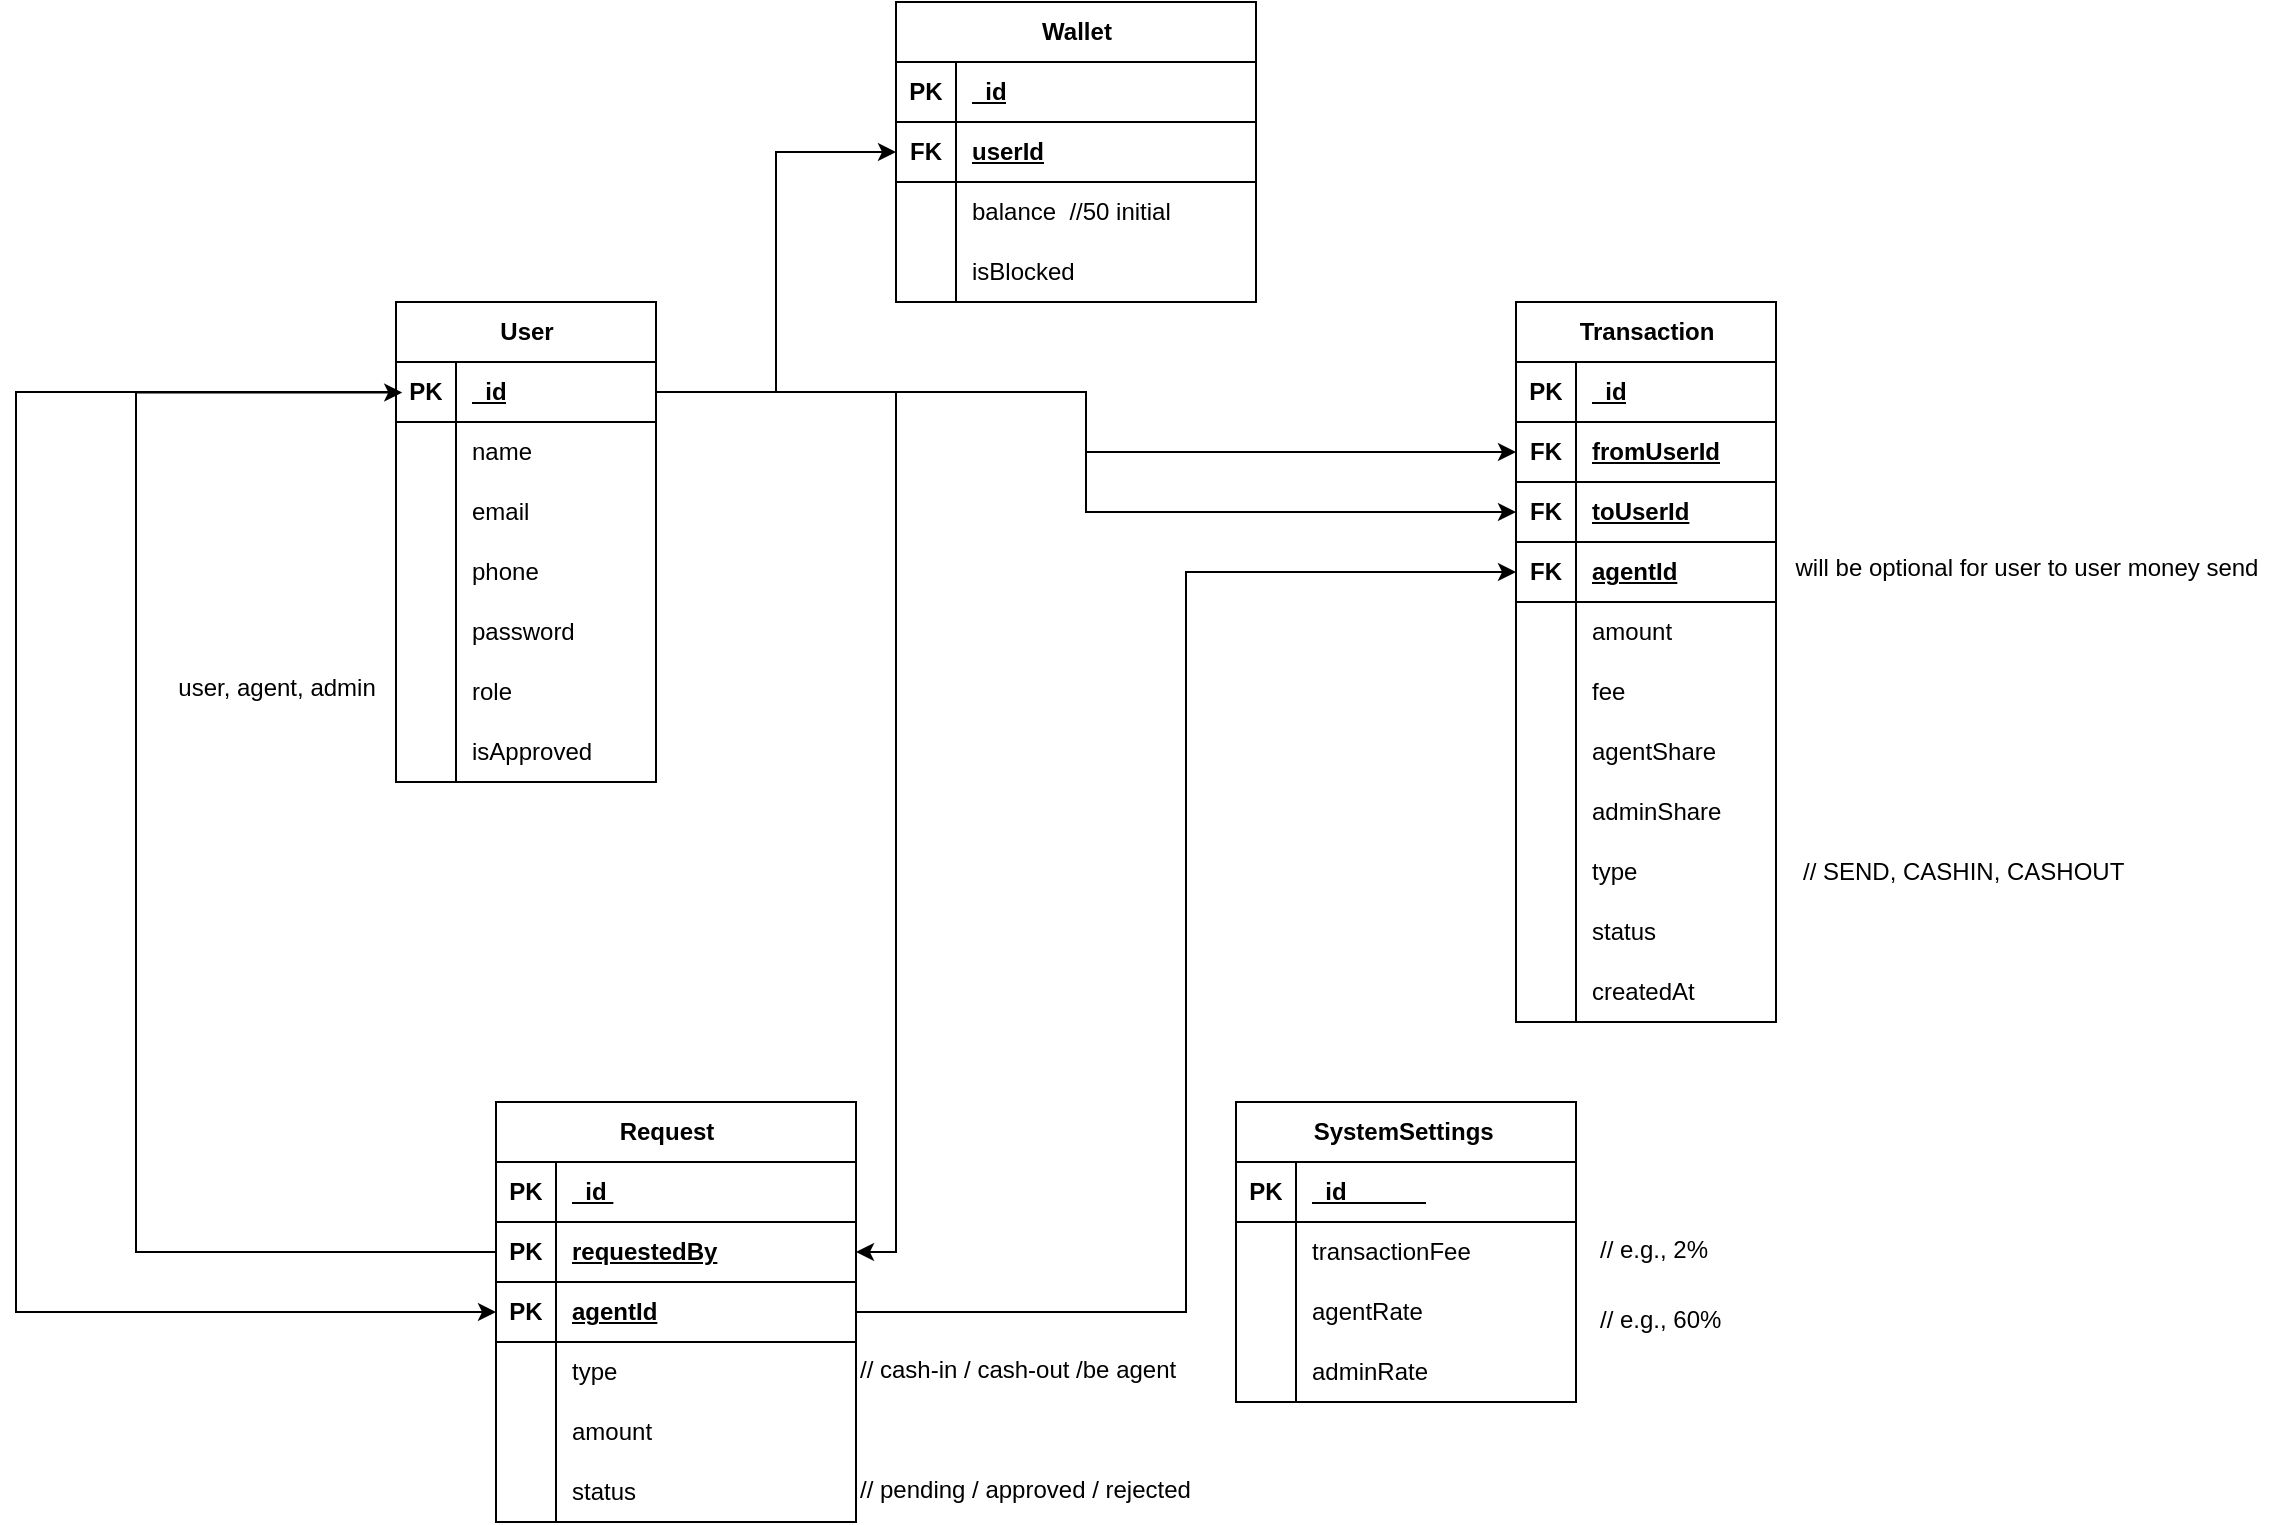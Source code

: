 <mxfile version="28.0.7">
  <diagram name="Page-1" id="zsnNyxQUkU_FoWkHNE15">
    <mxGraphModel dx="3206" dy="2279" grid="1" gridSize="10" guides="1" tooltips="1" connect="1" arrows="1" fold="1" page="1" pageScale="1" pageWidth="827" pageHeight="1169" math="0" shadow="0">
      <root>
        <mxCell id="0" />
        <mxCell id="1" parent="0" />
        <mxCell id="_ifStpCpb_4K6d00VTmy-39" value="Wallet" style="shape=table;startSize=30;container=1;collapsible=1;childLayout=tableLayout;fixedRows=1;rowLines=0;fontStyle=1;align=center;resizeLast=1;html=1;" parent="1" vertex="1">
          <mxGeometry x="350" y="-110" width="180" height="150" as="geometry" />
        </mxCell>
        <mxCell id="_ifStpCpb_4K6d00VTmy-40" value="" style="shape=tableRow;horizontal=0;startSize=0;swimlaneHead=0;swimlaneBody=0;fillColor=none;collapsible=0;dropTarget=0;points=[[0,0.5],[1,0.5]];portConstraint=eastwest;top=0;left=0;right=0;bottom=1;" parent="_ifStpCpb_4K6d00VTmy-39" vertex="1">
          <mxGeometry y="30" width="180" height="30" as="geometry" />
        </mxCell>
        <mxCell id="_ifStpCpb_4K6d00VTmy-41" value="PK" style="shape=partialRectangle;connectable=0;fillColor=none;top=0;left=0;bottom=0;right=0;fontStyle=1;overflow=hidden;whiteSpace=wrap;html=1;" parent="_ifStpCpb_4K6d00VTmy-40" vertex="1">
          <mxGeometry width="30" height="30" as="geometry">
            <mxRectangle width="30" height="30" as="alternateBounds" />
          </mxGeometry>
        </mxCell>
        <mxCell id="_ifStpCpb_4K6d00VTmy-42" value="_id" style="shape=partialRectangle;connectable=0;fillColor=none;top=0;left=0;bottom=0;right=0;align=left;spacingLeft=6;fontStyle=5;overflow=hidden;whiteSpace=wrap;html=1;" parent="_ifStpCpb_4K6d00VTmy-40" vertex="1">
          <mxGeometry x="30" width="150" height="30" as="geometry">
            <mxRectangle width="150" height="30" as="alternateBounds" />
          </mxGeometry>
        </mxCell>
        <mxCell id="_ifStpCpb_4K6d00VTmy-52" value="" style="shape=tableRow;horizontal=0;startSize=0;swimlaneHead=0;swimlaneBody=0;fillColor=none;collapsible=0;dropTarget=0;points=[[0,0.5],[1,0.5]];portConstraint=eastwest;top=0;left=0;right=0;bottom=1;" parent="_ifStpCpb_4K6d00VTmy-39" vertex="1">
          <mxGeometry y="60" width="180" height="30" as="geometry" />
        </mxCell>
        <mxCell id="_ifStpCpb_4K6d00VTmy-53" value="FK" style="shape=partialRectangle;connectable=0;fillColor=none;top=0;left=0;bottom=0;right=0;fontStyle=1;overflow=hidden;whiteSpace=wrap;html=1;" parent="_ifStpCpb_4K6d00VTmy-52" vertex="1">
          <mxGeometry width="30" height="30" as="geometry">
            <mxRectangle width="30" height="30" as="alternateBounds" />
          </mxGeometry>
        </mxCell>
        <mxCell id="_ifStpCpb_4K6d00VTmy-54" value="userId" style="shape=partialRectangle;connectable=0;fillColor=none;top=0;left=0;bottom=0;right=0;align=left;spacingLeft=6;fontStyle=5;overflow=hidden;whiteSpace=wrap;html=1;" parent="_ifStpCpb_4K6d00VTmy-52" vertex="1">
          <mxGeometry x="30" width="150" height="30" as="geometry">
            <mxRectangle width="150" height="30" as="alternateBounds" />
          </mxGeometry>
        </mxCell>
        <mxCell id="_ifStpCpb_4K6d00VTmy-43" value="" style="shape=tableRow;horizontal=0;startSize=0;swimlaneHead=0;swimlaneBody=0;fillColor=none;collapsible=0;dropTarget=0;points=[[0,0.5],[1,0.5]];portConstraint=eastwest;top=0;left=0;right=0;bottom=0;" parent="_ifStpCpb_4K6d00VTmy-39" vertex="1">
          <mxGeometry y="90" width="180" height="30" as="geometry" />
        </mxCell>
        <mxCell id="_ifStpCpb_4K6d00VTmy-44" value="" style="shape=partialRectangle;connectable=0;fillColor=none;top=0;left=0;bottom=0;right=0;editable=1;overflow=hidden;whiteSpace=wrap;html=1;" parent="_ifStpCpb_4K6d00VTmy-43" vertex="1">
          <mxGeometry width="30" height="30" as="geometry">
            <mxRectangle width="30" height="30" as="alternateBounds" />
          </mxGeometry>
        </mxCell>
        <mxCell id="_ifStpCpb_4K6d00VTmy-45" value="balance&amp;nbsp; //50 initial" style="shape=partialRectangle;connectable=0;fillColor=none;top=0;left=0;bottom=0;right=0;align=left;spacingLeft=6;overflow=hidden;whiteSpace=wrap;html=1;" parent="_ifStpCpb_4K6d00VTmy-43" vertex="1">
          <mxGeometry x="30" width="150" height="30" as="geometry">
            <mxRectangle width="150" height="30" as="alternateBounds" />
          </mxGeometry>
        </mxCell>
        <mxCell id="_ifStpCpb_4K6d00VTmy-46" value="" style="shape=tableRow;horizontal=0;startSize=0;swimlaneHead=0;swimlaneBody=0;fillColor=none;collapsible=0;dropTarget=0;points=[[0,0.5],[1,0.5]];portConstraint=eastwest;top=0;left=0;right=0;bottom=0;" parent="_ifStpCpb_4K6d00VTmy-39" vertex="1">
          <mxGeometry y="120" width="180" height="30" as="geometry" />
        </mxCell>
        <mxCell id="_ifStpCpb_4K6d00VTmy-47" value="" style="shape=partialRectangle;connectable=0;fillColor=none;top=0;left=0;bottom=0;right=0;editable=1;overflow=hidden;whiteSpace=wrap;html=1;" parent="_ifStpCpb_4K6d00VTmy-46" vertex="1">
          <mxGeometry width="30" height="30" as="geometry">
            <mxRectangle width="30" height="30" as="alternateBounds" />
          </mxGeometry>
        </mxCell>
        <mxCell id="_ifStpCpb_4K6d00VTmy-48" value="isBlocked&amp;nbsp;" style="shape=partialRectangle;connectable=0;fillColor=none;top=0;left=0;bottom=0;right=0;align=left;spacingLeft=6;overflow=hidden;whiteSpace=wrap;html=1;" parent="_ifStpCpb_4K6d00VTmy-46" vertex="1">
          <mxGeometry x="30" width="150" height="30" as="geometry">
            <mxRectangle width="150" height="30" as="alternateBounds" />
          </mxGeometry>
        </mxCell>
        <mxCell id="_ifStpCpb_4K6d00VTmy-126" style="edgeStyle=orthogonalEdgeStyle;rounded=0;orthogonalLoop=1;jettySize=auto;html=1;exitX=1;exitY=0.5;exitDx=0;exitDy=0;entryX=0;entryY=0.5;entryDx=0;entryDy=0;" parent="1" source="_ifStpCpb_4K6d00VTmy-2" target="_ifStpCpb_4K6d00VTmy-52" edge="1">
          <mxGeometry relative="1" as="geometry" />
        </mxCell>
        <mxCell id="_ifStpCpb_4K6d00VTmy-132" style="edgeStyle=orthogonalEdgeStyle;rounded=0;orthogonalLoop=1;jettySize=auto;html=1;entryX=0;entryY=0.5;entryDx=0;entryDy=0;" parent="1" source="_ifStpCpb_4K6d00VTmy-2" target="_ifStpCpb_4K6d00VTmy-106" edge="1">
          <mxGeometry relative="1" as="geometry">
            <Array as="points">
              <mxPoint x="-90" y="85" />
              <mxPoint x="-90" y="545" />
            </Array>
          </mxGeometry>
        </mxCell>
        <mxCell id="_ifStpCpb_4K6d00VTmy-133" style="edgeStyle=orthogonalEdgeStyle;rounded=0;orthogonalLoop=1;jettySize=auto;html=1;entryX=0;entryY=0.5;entryDx=0;entryDy=0;" parent="1" source="_ifStpCpb_4K6d00VTmy-2" target="_ifStpCpb_4K6d00VTmy-71" edge="1">
          <mxGeometry relative="1" as="geometry" />
        </mxCell>
        <mxCell id="_ifStpCpb_4K6d00VTmy-134" style="edgeStyle=orthogonalEdgeStyle;rounded=0;orthogonalLoop=1;jettySize=auto;html=1;exitX=1;exitY=0.5;exitDx=0;exitDy=0;" parent="1" source="_ifStpCpb_4K6d00VTmy-2" target="_ifStpCpb_4K6d00VTmy-68" edge="1">
          <mxGeometry relative="1" as="geometry" />
        </mxCell>
        <mxCell id="_ifStpCpb_4K6d00VTmy-135" style="edgeStyle=orthogonalEdgeStyle;rounded=0;orthogonalLoop=1;jettySize=auto;html=1;entryX=1;entryY=0.5;entryDx=0;entryDy=0;" parent="1" source="_ifStpCpb_4K6d00VTmy-2" target="_ifStpCpb_4K6d00VTmy-103" edge="1">
          <mxGeometry relative="1" as="geometry" />
        </mxCell>
        <mxCell id="_ifStpCpb_4K6d00VTmy-137" value="" style="group" parent="1" vertex="1" connectable="0">
          <mxGeometry x="520" y="440" width="270" height="150" as="geometry" />
        </mxCell>
        <mxCell id="_ifStpCpb_4K6d00VTmy-112" value="SystemSettings&amp;nbsp;" style="shape=table;startSize=30;container=1;collapsible=1;childLayout=tableLayout;fixedRows=1;rowLines=0;fontStyle=1;align=center;resizeLast=1;html=1;" parent="_ifStpCpb_4K6d00VTmy-137" vertex="1">
          <mxGeometry width="170" height="150" as="geometry" />
        </mxCell>
        <mxCell id="_ifStpCpb_4K6d00VTmy-113" value="" style="shape=tableRow;horizontal=0;startSize=0;swimlaneHead=0;swimlaneBody=0;fillColor=none;collapsible=0;dropTarget=0;points=[[0,0.5],[1,0.5]];portConstraint=eastwest;top=0;left=0;right=0;bottom=1;" parent="_ifStpCpb_4K6d00VTmy-112" vertex="1">
          <mxGeometry y="30" width="170" height="30" as="geometry" />
        </mxCell>
        <mxCell id="_ifStpCpb_4K6d00VTmy-114" value="PK" style="shape=partialRectangle;connectable=0;fillColor=none;top=0;left=0;bottom=0;right=0;fontStyle=1;overflow=hidden;whiteSpace=wrap;html=1;" parent="_ifStpCpb_4K6d00VTmy-113" vertex="1">
          <mxGeometry width="30" height="30" as="geometry">
            <mxRectangle width="30" height="30" as="alternateBounds" />
          </mxGeometry>
        </mxCell>
        <mxCell id="_ifStpCpb_4K6d00VTmy-115" value="_id&amp;nbsp; &amp;nbsp; &amp;nbsp; &amp;nbsp; &amp;nbsp; &amp;nbsp;&amp;nbsp;" style="shape=partialRectangle;connectable=0;fillColor=none;top=0;left=0;bottom=0;right=0;align=left;spacingLeft=6;fontStyle=5;overflow=hidden;whiteSpace=wrap;html=1;" parent="_ifStpCpb_4K6d00VTmy-113" vertex="1">
          <mxGeometry x="30" width="140" height="30" as="geometry">
            <mxRectangle width="140" height="30" as="alternateBounds" />
          </mxGeometry>
        </mxCell>
        <mxCell id="_ifStpCpb_4K6d00VTmy-116" value="" style="shape=tableRow;horizontal=0;startSize=0;swimlaneHead=0;swimlaneBody=0;fillColor=none;collapsible=0;dropTarget=0;points=[[0,0.5],[1,0.5]];portConstraint=eastwest;top=0;left=0;right=0;bottom=0;" parent="_ifStpCpb_4K6d00VTmy-112" vertex="1">
          <mxGeometry y="60" width="170" height="30" as="geometry" />
        </mxCell>
        <mxCell id="_ifStpCpb_4K6d00VTmy-117" value="" style="shape=partialRectangle;connectable=0;fillColor=none;top=0;left=0;bottom=0;right=0;editable=1;overflow=hidden;whiteSpace=wrap;html=1;" parent="_ifStpCpb_4K6d00VTmy-116" vertex="1">
          <mxGeometry width="30" height="30" as="geometry">
            <mxRectangle width="30" height="30" as="alternateBounds" />
          </mxGeometry>
        </mxCell>
        <mxCell id="_ifStpCpb_4K6d00VTmy-118" value="transactionFee&amp;nbsp;" style="shape=partialRectangle;connectable=0;fillColor=none;top=0;left=0;bottom=0;right=0;align=left;spacingLeft=6;overflow=hidden;whiteSpace=wrap;html=1;" parent="_ifStpCpb_4K6d00VTmy-116" vertex="1">
          <mxGeometry x="30" width="140" height="30" as="geometry">
            <mxRectangle width="140" height="30" as="alternateBounds" />
          </mxGeometry>
        </mxCell>
        <mxCell id="_ifStpCpb_4K6d00VTmy-119" value="" style="shape=tableRow;horizontal=0;startSize=0;swimlaneHead=0;swimlaneBody=0;fillColor=none;collapsible=0;dropTarget=0;points=[[0,0.5],[1,0.5]];portConstraint=eastwest;top=0;left=0;right=0;bottom=0;" parent="_ifStpCpb_4K6d00VTmy-112" vertex="1">
          <mxGeometry y="90" width="170" height="30" as="geometry" />
        </mxCell>
        <mxCell id="_ifStpCpb_4K6d00VTmy-120" value="" style="shape=partialRectangle;connectable=0;fillColor=none;top=0;left=0;bottom=0;right=0;editable=1;overflow=hidden;whiteSpace=wrap;html=1;" parent="_ifStpCpb_4K6d00VTmy-119" vertex="1">
          <mxGeometry width="30" height="30" as="geometry">
            <mxRectangle width="30" height="30" as="alternateBounds" />
          </mxGeometry>
        </mxCell>
        <mxCell id="_ifStpCpb_4K6d00VTmy-121" value="agentRate&amp;nbsp; &amp;nbsp; &amp;nbsp;&amp;nbsp;" style="shape=partialRectangle;connectable=0;fillColor=none;top=0;left=0;bottom=0;right=0;align=left;spacingLeft=6;overflow=hidden;whiteSpace=wrap;html=1;" parent="_ifStpCpb_4K6d00VTmy-119" vertex="1">
          <mxGeometry x="30" width="140" height="30" as="geometry">
            <mxRectangle width="140" height="30" as="alternateBounds" />
          </mxGeometry>
        </mxCell>
        <mxCell id="_ifStpCpb_4K6d00VTmy-122" value="" style="shape=tableRow;horizontal=0;startSize=0;swimlaneHead=0;swimlaneBody=0;fillColor=none;collapsible=0;dropTarget=0;points=[[0,0.5],[1,0.5]];portConstraint=eastwest;top=0;left=0;right=0;bottom=0;" parent="_ifStpCpb_4K6d00VTmy-112" vertex="1">
          <mxGeometry y="120" width="170" height="30" as="geometry" />
        </mxCell>
        <mxCell id="_ifStpCpb_4K6d00VTmy-123" value="" style="shape=partialRectangle;connectable=0;fillColor=none;top=0;left=0;bottom=0;right=0;editable=1;overflow=hidden;whiteSpace=wrap;html=1;" parent="_ifStpCpb_4K6d00VTmy-122" vertex="1">
          <mxGeometry width="30" height="30" as="geometry">
            <mxRectangle width="30" height="30" as="alternateBounds" />
          </mxGeometry>
        </mxCell>
        <mxCell id="_ifStpCpb_4K6d00VTmy-124" value="adminRate&amp;nbsp; &amp;nbsp; &amp;nbsp;&amp;nbsp;" style="shape=partialRectangle;connectable=0;fillColor=none;top=0;left=0;bottom=0;right=0;align=left;spacingLeft=6;overflow=hidden;whiteSpace=wrap;html=1;" parent="_ifStpCpb_4K6d00VTmy-122" vertex="1">
          <mxGeometry x="30" width="140" height="30" as="geometry">
            <mxRectangle width="140" height="30" as="alternateBounds" />
          </mxGeometry>
        </mxCell>
        <mxCell id="_ifStpCpb_4K6d00VTmy-125" value="// e.g., 2%" style="text;whiteSpace=wrap;" parent="_ifStpCpb_4K6d00VTmy-137" vertex="1">
          <mxGeometry x="180" y="60" width="90" height="30" as="geometry" />
        </mxCell>
        <mxCell id="_ifStpCpb_4K6d00VTmy-127" value="// e.g., 60%" style="text;whiteSpace=wrap;" parent="_ifStpCpb_4K6d00VTmy-137" vertex="1">
          <mxGeometry x="180" y="95" width="90" height="20" as="geometry" />
        </mxCell>
        <mxCell id="_ifStpCpb_4K6d00VTmy-138" value="" style="group" parent="1" vertex="1" connectable="0">
          <mxGeometry x="150" y="440" width="380" height="210" as="geometry" />
        </mxCell>
        <mxCell id="_ifStpCpb_4K6d00VTmy-90" value="Request&amp;nbsp; &amp;nbsp;" style="shape=table;startSize=30;container=1;collapsible=1;childLayout=tableLayout;fixedRows=1;rowLines=0;fontStyle=1;align=center;resizeLast=1;html=1;" parent="_ifStpCpb_4K6d00VTmy-138" vertex="1">
          <mxGeometry width="180" height="210" as="geometry" />
        </mxCell>
        <mxCell id="_ifStpCpb_4K6d00VTmy-91" value="" style="shape=tableRow;horizontal=0;startSize=0;swimlaneHead=0;swimlaneBody=0;fillColor=none;collapsible=0;dropTarget=0;points=[[0,0.5],[1,0.5]];portConstraint=eastwest;top=0;left=0;right=0;bottom=1;" parent="_ifStpCpb_4K6d00VTmy-90" vertex="1">
          <mxGeometry y="30" width="180" height="30" as="geometry" />
        </mxCell>
        <mxCell id="_ifStpCpb_4K6d00VTmy-92" value="PK" style="shape=partialRectangle;connectable=0;fillColor=none;top=0;left=0;bottom=0;right=0;fontStyle=1;overflow=hidden;whiteSpace=wrap;html=1;" parent="_ifStpCpb_4K6d00VTmy-91" vertex="1">
          <mxGeometry width="30" height="30" as="geometry">
            <mxRectangle width="30" height="30" as="alternateBounds" />
          </mxGeometry>
        </mxCell>
        <mxCell id="_ifStpCpb_4K6d00VTmy-93" value="_id&amp;nbsp;" style="shape=partialRectangle;connectable=0;fillColor=none;top=0;left=0;bottom=0;right=0;align=left;spacingLeft=6;fontStyle=5;overflow=hidden;whiteSpace=wrap;html=1;" parent="_ifStpCpb_4K6d00VTmy-91" vertex="1">
          <mxGeometry x="30" width="150" height="30" as="geometry">
            <mxRectangle width="150" height="30" as="alternateBounds" />
          </mxGeometry>
        </mxCell>
        <mxCell id="_ifStpCpb_4K6d00VTmy-103" value="" style="shape=tableRow;horizontal=0;startSize=0;swimlaneHead=0;swimlaneBody=0;fillColor=none;collapsible=0;dropTarget=0;points=[[0,0.5],[1,0.5]];portConstraint=eastwest;top=0;left=0;right=0;bottom=1;" parent="_ifStpCpb_4K6d00VTmy-90" vertex="1">
          <mxGeometry y="60" width="180" height="30" as="geometry" />
        </mxCell>
        <mxCell id="_ifStpCpb_4K6d00VTmy-104" value="PK" style="shape=partialRectangle;connectable=0;fillColor=none;top=0;left=0;bottom=0;right=0;fontStyle=1;overflow=hidden;whiteSpace=wrap;html=1;" parent="_ifStpCpb_4K6d00VTmy-103" vertex="1">
          <mxGeometry width="30" height="30" as="geometry">
            <mxRectangle width="30" height="30" as="alternateBounds" />
          </mxGeometry>
        </mxCell>
        <mxCell id="_ifStpCpb_4K6d00VTmy-105" value="requestedBy" style="shape=partialRectangle;connectable=0;fillColor=none;top=0;left=0;bottom=0;right=0;align=left;spacingLeft=6;fontStyle=5;overflow=hidden;whiteSpace=wrap;html=1;" parent="_ifStpCpb_4K6d00VTmy-103" vertex="1">
          <mxGeometry x="30" width="150" height="30" as="geometry">
            <mxRectangle width="150" height="30" as="alternateBounds" />
          </mxGeometry>
        </mxCell>
        <mxCell id="_ifStpCpb_4K6d00VTmy-106" value="" style="shape=tableRow;horizontal=0;startSize=0;swimlaneHead=0;swimlaneBody=0;fillColor=none;collapsible=0;dropTarget=0;points=[[0,0.5],[1,0.5]];portConstraint=eastwest;top=0;left=0;right=0;bottom=1;" parent="_ifStpCpb_4K6d00VTmy-90" vertex="1">
          <mxGeometry y="90" width="180" height="30" as="geometry" />
        </mxCell>
        <mxCell id="_ifStpCpb_4K6d00VTmy-107" value="PK" style="shape=partialRectangle;connectable=0;fillColor=none;top=0;left=0;bottom=0;right=0;fontStyle=1;overflow=hidden;whiteSpace=wrap;html=1;" parent="_ifStpCpb_4K6d00VTmy-106" vertex="1">
          <mxGeometry width="30" height="30" as="geometry">
            <mxRectangle width="30" height="30" as="alternateBounds" />
          </mxGeometry>
        </mxCell>
        <mxCell id="_ifStpCpb_4K6d00VTmy-108" value="agentId" style="shape=partialRectangle;connectable=0;fillColor=none;top=0;left=0;bottom=0;right=0;align=left;spacingLeft=6;fontStyle=5;overflow=hidden;whiteSpace=wrap;html=1;" parent="_ifStpCpb_4K6d00VTmy-106" vertex="1">
          <mxGeometry x="30" width="150" height="30" as="geometry">
            <mxRectangle width="150" height="30" as="alternateBounds" />
          </mxGeometry>
        </mxCell>
        <mxCell id="_ifStpCpb_4K6d00VTmy-94" value="" style="shape=tableRow;horizontal=0;startSize=0;swimlaneHead=0;swimlaneBody=0;fillColor=none;collapsible=0;dropTarget=0;points=[[0,0.5],[1,0.5]];portConstraint=eastwest;top=0;left=0;right=0;bottom=0;" parent="_ifStpCpb_4K6d00VTmy-90" vertex="1">
          <mxGeometry y="120" width="180" height="30" as="geometry" />
        </mxCell>
        <mxCell id="_ifStpCpb_4K6d00VTmy-95" value="" style="shape=partialRectangle;connectable=0;fillColor=none;top=0;left=0;bottom=0;right=0;editable=1;overflow=hidden;whiteSpace=wrap;html=1;" parent="_ifStpCpb_4K6d00VTmy-94" vertex="1">
          <mxGeometry width="30" height="30" as="geometry">
            <mxRectangle width="30" height="30" as="alternateBounds" />
          </mxGeometry>
        </mxCell>
        <mxCell id="_ifStpCpb_4K6d00VTmy-96" value="type&amp;nbsp; &amp;nbsp; &amp;nbsp; &amp;nbsp;&amp;nbsp;" style="shape=partialRectangle;connectable=0;fillColor=none;top=0;left=0;bottom=0;right=0;align=left;spacingLeft=6;overflow=hidden;whiteSpace=wrap;html=1;" parent="_ifStpCpb_4K6d00VTmy-94" vertex="1">
          <mxGeometry x="30" width="150" height="30" as="geometry">
            <mxRectangle width="150" height="30" as="alternateBounds" />
          </mxGeometry>
        </mxCell>
        <mxCell id="_ifStpCpb_4K6d00VTmy-97" value="" style="shape=tableRow;horizontal=0;startSize=0;swimlaneHead=0;swimlaneBody=0;fillColor=none;collapsible=0;dropTarget=0;points=[[0,0.5],[1,0.5]];portConstraint=eastwest;top=0;left=0;right=0;bottom=0;" parent="_ifStpCpb_4K6d00VTmy-90" vertex="1">
          <mxGeometry y="150" width="180" height="30" as="geometry" />
        </mxCell>
        <mxCell id="_ifStpCpb_4K6d00VTmy-98" value="" style="shape=partialRectangle;connectable=0;fillColor=none;top=0;left=0;bottom=0;right=0;editable=1;overflow=hidden;whiteSpace=wrap;html=1;" parent="_ifStpCpb_4K6d00VTmy-97" vertex="1">
          <mxGeometry width="30" height="30" as="geometry">
            <mxRectangle width="30" height="30" as="alternateBounds" />
          </mxGeometry>
        </mxCell>
        <mxCell id="_ifStpCpb_4K6d00VTmy-99" value="amount&amp;nbsp; &amp;nbsp; &amp;nbsp;&amp;nbsp;" style="shape=partialRectangle;connectable=0;fillColor=none;top=0;left=0;bottom=0;right=0;align=left;spacingLeft=6;overflow=hidden;whiteSpace=wrap;html=1;" parent="_ifStpCpb_4K6d00VTmy-97" vertex="1">
          <mxGeometry x="30" width="150" height="30" as="geometry">
            <mxRectangle width="150" height="30" as="alternateBounds" />
          </mxGeometry>
        </mxCell>
        <mxCell id="_ifStpCpb_4K6d00VTmy-100" value="" style="shape=tableRow;horizontal=0;startSize=0;swimlaneHead=0;swimlaneBody=0;fillColor=none;collapsible=0;dropTarget=0;points=[[0,0.5],[1,0.5]];portConstraint=eastwest;top=0;left=0;right=0;bottom=0;" parent="_ifStpCpb_4K6d00VTmy-90" vertex="1">
          <mxGeometry y="180" width="180" height="30" as="geometry" />
        </mxCell>
        <mxCell id="_ifStpCpb_4K6d00VTmy-101" value="" style="shape=partialRectangle;connectable=0;fillColor=none;top=0;left=0;bottom=0;right=0;editable=1;overflow=hidden;whiteSpace=wrap;html=1;" parent="_ifStpCpb_4K6d00VTmy-100" vertex="1">
          <mxGeometry width="30" height="30" as="geometry">
            <mxRectangle width="30" height="30" as="alternateBounds" />
          </mxGeometry>
        </mxCell>
        <mxCell id="_ifStpCpb_4K6d00VTmy-102" value="status" style="shape=partialRectangle;connectable=0;fillColor=none;top=0;left=0;bottom=0;right=0;align=left;spacingLeft=6;overflow=hidden;whiteSpace=wrap;html=1;" parent="_ifStpCpb_4K6d00VTmy-100" vertex="1">
          <mxGeometry x="30" width="150" height="30" as="geometry">
            <mxRectangle width="150" height="30" as="alternateBounds" />
          </mxGeometry>
        </mxCell>
        <mxCell id="_ifStpCpb_4K6d00VTmy-110" value="// pending / approved / rejected" style="text;whiteSpace=wrap;" parent="_ifStpCpb_4K6d00VTmy-138" vertex="1">
          <mxGeometry x="180" y="180" width="200" height="30" as="geometry" />
        </mxCell>
        <mxCell id="_ifStpCpb_4K6d00VTmy-111" value="// cash-in / cash-out /be agent" style="text;whiteSpace=wrap;" parent="_ifStpCpb_4K6d00VTmy-138" vertex="1">
          <mxGeometry x="180" y="120" width="170" height="30" as="geometry" />
        </mxCell>
        <mxCell id="_ifStpCpb_4K6d00VTmy-139" value="" style="group" parent="1" vertex="1" connectable="0">
          <mxGeometry x="660" y="40" width="380" height="360" as="geometry" />
        </mxCell>
        <mxCell id="_ifStpCpb_4K6d00VTmy-55" value="Transaction" style="shape=table;startSize=30;container=1;collapsible=1;childLayout=tableLayout;fixedRows=1;rowLines=0;fontStyle=1;align=center;resizeLast=1;html=1;" parent="_ifStpCpb_4K6d00VTmy-139" vertex="1">
          <mxGeometry width="130" height="360" as="geometry" />
        </mxCell>
        <mxCell id="_ifStpCpb_4K6d00VTmy-56" value="" style="shape=tableRow;horizontal=0;startSize=0;swimlaneHead=0;swimlaneBody=0;fillColor=none;collapsible=0;dropTarget=0;points=[[0,0.5],[1,0.5]];portConstraint=eastwest;top=0;left=0;right=0;bottom=1;" parent="_ifStpCpb_4K6d00VTmy-55" vertex="1">
          <mxGeometry y="30" width="130" height="30" as="geometry" />
        </mxCell>
        <mxCell id="_ifStpCpb_4K6d00VTmy-57" value="PK" style="shape=partialRectangle;connectable=0;fillColor=none;top=0;left=0;bottom=0;right=0;fontStyle=1;overflow=hidden;whiteSpace=wrap;html=1;" parent="_ifStpCpb_4K6d00VTmy-56" vertex="1">
          <mxGeometry width="30" height="30" as="geometry">
            <mxRectangle width="30" height="30" as="alternateBounds" />
          </mxGeometry>
        </mxCell>
        <mxCell id="_ifStpCpb_4K6d00VTmy-58" value="_id" style="shape=partialRectangle;connectable=0;fillColor=none;top=0;left=0;bottom=0;right=0;align=left;spacingLeft=6;fontStyle=5;overflow=hidden;whiteSpace=wrap;html=1;" parent="_ifStpCpb_4K6d00VTmy-56" vertex="1">
          <mxGeometry x="30" width="100" height="30" as="geometry">
            <mxRectangle width="100" height="30" as="alternateBounds" />
          </mxGeometry>
        </mxCell>
        <mxCell id="_ifStpCpb_4K6d00VTmy-68" value="" style="shape=tableRow;horizontal=0;startSize=0;swimlaneHead=0;swimlaneBody=0;fillColor=none;collapsible=0;dropTarget=0;points=[[0,0.5],[1,0.5]];portConstraint=eastwest;top=0;left=0;right=0;bottom=1;" parent="_ifStpCpb_4K6d00VTmy-55" vertex="1">
          <mxGeometry y="60" width="130" height="30" as="geometry" />
        </mxCell>
        <mxCell id="_ifStpCpb_4K6d00VTmy-69" value="FK" style="shape=partialRectangle;connectable=0;fillColor=none;top=0;left=0;bottom=0;right=0;fontStyle=1;overflow=hidden;whiteSpace=wrap;html=1;" parent="_ifStpCpb_4K6d00VTmy-68" vertex="1">
          <mxGeometry width="30" height="30" as="geometry">
            <mxRectangle width="30" height="30" as="alternateBounds" />
          </mxGeometry>
        </mxCell>
        <mxCell id="_ifStpCpb_4K6d00VTmy-70" value="fromUserId" style="shape=partialRectangle;connectable=0;fillColor=none;top=0;left=0;bottom=0;right=0;align=left;spacingLeft=6;fontStyle=5;overflow=hidden;whiteSpace=wrap;html=1;" parent="_ifStpCpb_4K6d00VTmy-68" vertex="1">
          <mxGeometry x="30" width="100" height="30" as="geometry">
            <mxRectangle width="100" height="30" as="alternateBounds" />
          </mxGeometry>
        </mxCell>
        <mxCell id="_ifStpCpb_4K6d00VTmy-71" value="" style="shape=tableRow;horizontal=0;startSize=0;swimlaneHead=0;swimlaneBody=0;fillColor=none;collapsible=0;dropTarget=0;points=[[0,0.5],[1,0.5]];portConstraint=eastwest;top=0;left=0;right=0;bottom=1;" parent="_ifStpCpb_4K6d00VTmy-55" vertex="1">
          <mxGeometry y="90" width="130" height="30" as="geometry" />
        </mxCell>
        <mxCell id="_ifStpCpb_4K6d00VTmy-72" value="FK" style="shape=partialRectangle;connectable=0;fillColor=none;top=0;left=0;bottom=0;right=0;fontStyle=1;overflow=hidden;whiteSpace=wrap;html=1;" parent="_ifStpCpb_4K6d00VTmy-71" vertex="1">
          <mxGeometry width="30" height="30" as="geometry">
            <mxRectangle width="30" height="30" as="alternateBounds" />
          </mxGeometry>
        </mxCell>
        <mxCell id="_ifStpCpb_4K6d00VTmy-73" value="toUserId" style="shape=partialRectangle;connectable=0;fillColor=none;top=0;left=0;bottom=0;right=0;align=left;spacingLeft=6;fontStyle=5;overflow=hidden;whiteSpace=wrap;html=1;" parent="_ifStpCpb_4K6d00VTmy-71" vertex="1">
          <mxGeometry x="30" width="100" height="30" as="geometry">
            <mxRectangle width="100" height="30" as="alternateBounds" />
          </mxGeometry>
        </mxCell>
        <mxCell id="_ifStpCpb_4K6d00VTmy-74" value="" style="shape=tableRow;horizontal=0;startSize=0;swimlaneHead=0;swimlaneBody=0;fillColor=none;collapsible=0;dropTarget=0;points=[[0,0.5],[1,0.5]];portConstraint=eastwest;top=0;left=0;right=0;bottom=1;" parent="_ifStpCpb_4K6d00VTmy-55" vertex="1">
          <mxGeometry y="120" width="130" height="30" as="geometry" />
        </mxCell>
        <mxCell id="_ifStpCpb_4K6d00VTmy-75" value="FK" style="shape=partialRectangle;connectable=0;fillColor=none;top=0;left=0;bottom=0;right=0;fontStyle=1;overflow=hidden;whiteSpace=wrap;html=1;" parent="_ifStpCpb_4K6d00VTmy-74" vertex="1">
          <mxGeometry width="30" height="30" as="geometry">
            <mxRectangle width="30" height="30" as="alternateBounds" />
          </mxGeometry>
        </mxCell>
        <mxCell id="_ifStpCpb_4K6d00VTmy-76" value="agentId" style="shape=partialRectangle;connectable=0;fillColor=none;top=0;left=0;bottom=0;right=0;align=left;spacingLeft=6;fontStyle=5;overflow=hidden;whiteSpace=wrap;html=1;" parent="_ifStpCpb_4K6d00VTmy-74" vertex="1">
          <mxGeometry x="30" width="100" height="30" as="geometry">
            <mxRectangle width="100" height="30" as="alternateBounds" />
          </mxGeometry>
        </mxCell>
        <mxCell id="_ifStpCpb_4K6d00VTmy-59" value="" style="shape=tableRow;horizontal=0;startSize=0;swimlaneHead=0;swimlaneBody=0;fillColor=none;collapsible=0;dropTarget=0;points=[[0,0.5],[1,0.5]];portConstraint=eastwest;top=0;left=0;right=0;bottom=0;" parent="_ifStpCpb_4K6d00VTmy-55" vertex="1">
          <mxGeometry y="150" width="130" height="30" as="geometry" />
        </mxCell>
        <mxCell id="_ifStpCpb_4K6d00VTmy-60" value="" style="shape=partialRectangle;connectable=0;fillColor=none;top=0;left=0;bottom=0;right=0;editable=1;overflow=hidden;whiteSpace=wrap;html=1;" parent="_ifStpCpb_4K6d00VTmy-59" vertex="1">
          <mxGeometry width="30" height="30" as="geometry">
            <mxRectangle width="30" height="30" as="alternateBounds" />
          </mxGeometry>
        </mxCell>
        <mxCell id="_ifStpCpb_4K6d00VTmy-61" value="amount&amp;nbsp; &amp;nbsp; &amp;nbsp; &amp;nbsp;" style="shape=partialRectangle;connectable=0;fillColor=none;top=0;left=0;bottom=0;right=0;align=left;spacingLeft=6;overflow=hidden;whiteSpace=wrap;html=1;" parent="_ifStpCpb_4K6d00VTmy-59" vertex="1">
          <mxGeometry x="30" width="100" height="30" as="geometry">
            <mxRectangle width="100" height="30" as="alternateBounds" />
          </mxGeometry>
        </mxCell>
        <mxCell id="_ifStpCpb_4K6d00VTmy-62" value="" style="shape=tableRow;horizontal=0;startSize=0;swimlaneHead=0;swimlaneBody=0;fillColor=none;collapsible=0;dropTarget=0;points=[[0,0.5],[1,0.5]];portConstraint=eastwest;top=0;left=0;right=0;bottom=0;" parent="_ifStpCpb_4K6d00VTmy-55" vertex="1">
          <mxGeometry y="180" width="130" height="30" as="geometry" />
        </mxCell>
        <mxCell id="_ifStpCpb_4K6d00VTmy-63" value="" style="shape=partialRectangle;connectable=0;fillColor=none;top=0;left=0;bottom=0;right=0;editable=1;overflow=hidden;whiteSpace=wrap;html=1;" parent="_ifStpCpb_4K6d00VTmy-62" vertex="1">
          <mxGeometry width="30" height="30" as="geometry">
            <mxRectangle width="30" height="30" as="alternateBounds" />
          </mxGeometry>
        </mxCell>
        <mxCell id="_ifStpCpb_4K6d00VTmy-64" value="fee&amp;nbsp; &amp;nbsp; &amp;nbsp; &amp;nbsp; &amp;nbsp;&amp;nbsp;" style="shape=partialRectangle;connectable=0;fillColor=none;top=0;left=0;bottom=0;right=0;align=left;spacingLeft=6;overflow=hidden;whiteSpace=wrap;html=1;" parent="_ifStpCpb_4K6d00VTmy-62" vertex="1">
          <mxGeometry x="30" width="100" height="30" as="geometry">
            <mxRectangle width="100" height="30" as="alternateBounds" />
          </mxGeometry>
        </mxCell>
        <mxCell id="_ifStpCpb_4K6d00VTmy-65" value="" style="shape=tableRow;horizontal=0;startSize=0;swimlaneHead=0;swimlaneBody=0;fillColor=none;collapsible=0;dropTarget=0;points=[[0,0.5],[1,0.5]];portConstraint=eastwest;top=0;left=0;right=0;bottom=0;" parent="_ifStpCpb_4K6d00VTmy-55" vertex="1">
          <mxGeometry y="210" width="130" height="30" as="geometry" />
        </mxCell>
        <mxCell id="_ifStpCpb_4K6d00VTmy-66" value="" style="shape=partialRectangle;connectable=0;fillColor=none;top=0;left=0;bottom=0;right=0;editable=1;overflow=hidden;whiteSpace=wrap;html=1;" parent="_ifStpCpb_4K6d00VTmy-65" vertex="1">
          <mxGeometry width="30" height="30" as="geometry">
            <mxRectangle width="30" height="30" as="alternateBounds" />
          </mxGeometry>
        </mxCell>
        <mxCell id="_ifStpCpb_4K6d00VTmy-67" value="agentShare&amp;nbsp; &amp;nbsp;" style="shape=partialRectangle;connectable=0;fillColor=none;top=0;left=0;bottom=0;right=0;align=left;spacingLeft=6;overflow=hidden;whiteSpace=wrap;html=1;" parent="_ifStpCpb_4K6d00VTmy-65" vertex="1">
          <mxGeometry x="30" width="100" height="30" as="geometry">
            <mxRectangle width="100" height="30" as="alternateBounds" />
          </mxGeometry>
        </mxCell>
        <mxCell id="_ifStpCpb_4K6d00VTmy-77" value="" style="shape=tableRow;horizontal=0;startSize=0;swimlaneHead=0;swimlaneBody=0;fillColor=none;collapsible=0;dropTarget=0;points=[[0,0.5],[1,0.5]];portConstraint=eastwest;top=0;left=0;right=0;bottom=0;" parent="_ifStpCpb_4K6d00VTmy-55" vertex="1">
          <mxGeometry y="240" width="130" height="30" as="geometry" />
        </mxCell>
        <mxCell id="_ifStpCpb_4K6d00VTmy-78" value="" style="shape=partialRectangle;connectable=0;fillColor=none;top=0;left=0;bottom=0;right=0;editable=1;overflow=hidden;whiteSpace=wrap;html=1;" parent="_ifStpCpb_4K6d00VTmy-77" vertex="1">
          <mxGeometry width="30" height="30" as="geometry">
            <mxRectangle width="30" height="30" as="alternateBounds" />
          </mxGeometry>
        </mxCell>
        <mxCell id="_ifStpCpb_4K6d00VTmy-79" value="adminShare&amp;nbsp; &amp;nbsp;" style="shape=partialRectangle;connectable=0;fillColor=none;top=0;left=0;bottom=0;right=0;align=left;spacingLeft=6;overflow=hidden;whiteSpace=wrap;html=1;" parent="_ifStpCpb_4K6d00VTmy-77" vertex="1">
          <mxGeometry x="30" width="100" height="30" as="geometry">
            <mxRectangle width="100" height="30" as="alternateBounds" />
          </mxGeometry>
        </mxCell>
        <mxCell id="_ifStpCpb_4K6d00VTmy-80" value="" style="shape=tableRow;horizontal=0;startSize=0;swimlaneHead=0;swimlaneBody=0;fillColor=none;collapsible=0;dropTarget=0;points=[[0,0.5],[1,0.5]];portConstraint=eastwest;top=0;left=0;right=0;bottom=0;" parent="_ifStpCpb_4K6d00VTmy-55" vertex="1">
          <mxGeometry y="270" width="130" height="30" as="geometry" />
        </mxCell>
        <mxCell id="_ifStpCpb_4K6d00VTmy-81" value="" style="shape=partialRectangle;connectable=0;fillColor=none;top=0;left=0;bottom=0;right=0;editable=1;overflow=hidden;whiteSpace=wrap;html=1;" parent="_ifStpCpb_4K6d00VTmy-80" vertex="1">
          <mxGeometry width="30" height="30" as="geometry">
            <mxRectangle width="30" height="30" as="alternateBounds" />
          </mxGeometry>
        </mxCell>
        <mxCell id="_ifStpCpb_4K6d00VTmy-82" value="type&amp;nbsp; &amp;nbsp; &amp;nbsp; &amp;nbsp; &amp;nbsp;" style="shape=partialRectangle;connectable=0;fillColor=none;top=0;left=0;bottom=0;right=0;align=left;spacingLeft=6;overflow=hidden;whiteSpace=wrap;html=1;" parent="_ifStpCpb_4K6d00VTmy-80" vertex="1">
          <mxGeometry x="30" width="100" height="30" as="geometry">
            <mxRectangle width="100" height="30" as="alternateBounds" />
          </mxGeometry>
        </mxCell>
        <mxCell id="_ifStpCpb_4K6d00VTmy-83" value="" style="shape=tableRow;horizontal=0;startSize=0;swimlaneHead=0;swimlaneBody=0;fillColor=none;collapsible=0;dropTarget=0;points=[[0,0.5],[1,0.5]];portConstraint=eastwest;top=0;left=0;right=0;bottom=0;" parent="_ifStpCpb_4K6d00VTmy-55" vertex="1">
          <mxGeometry y="300" width="130" height="30" as="geometry" />
        </mxCell>
        <mxCell id="_ifStpCpb_4K6d00VTmy-84" value="" style="shape=partialRectangle;connectable=0;fillColor=none;top=0;left=0;bottom=0;right=0;editable=1;overflow=hidden;whiteSpace=wrap;html=1;" parent="_ifStpCpb_4K6d00VTmy-83" vertex="1">
          <mxGeometry width="30" height="30" as="geometry">
            <mxRectangle width="30" height="30" as="alternateBounds" />
          </mxGeometry>
        </mxCell>
        <mxCell id="_ifStpCpb_4K6d00VTmy-85" value="status&amp;nbsp; &amp;nbsp; &amp;nbsp; &amp;nbsp;" style="shape=partialRectangle;connectable=0;fillColor=none;top=0;left=0;bottom=0;right=0;align=left;spacingLeft=6;overflow=hidden;whiteSpace=wrap;html=1;" parent="_ifStpCpb_4K6d00VTmy-83" vertex="1">
          <mxGeometry x="30" width="100" height="30" as="geometry">
            <mxRectangle width="100" height="30" as="alternateBounds" />
          </mxGeometry>
        </mxCell>
        <mxCell id="_ifStpCpb_4K6d00VTmy-86" value="" style="shape=tableRow;horizontal=0;startSize=0;swimlaneHead=0;swimlaneBody=0;fillColor=none;collapsible=0;dropTarget=0;points=[[0,0.5],[1,0.5]];portConstraint=eastwest;top=0;left=0;right=0;bottom=0;" parent="_ifStpCpb_4K6d00VTmy-55" vertex="1">
          <mxGeometry y="330" width="130" height="30" as="geometry" />
        </mxCell>
        <mxCell id="_ifStpCpb_4K6d00VTmy-87" value="" style="shape=partialRectangle;connectable=0;fillColor=none;top=0;left=0;bottom=0;right=0;editable=1;overflow=hidden;whiteSpace=wrap;html=1;" parent="_ifStpCpb_4K6d00VTmy-86" vertex="1">
          <mxGeometry width="30" height="30" as="geometry">
            <mxRectangle width="30" height="30" as="alternateBounds" />
          </mxGeometry>
        </mxCell>
        <mxCell id="_ifStpCpb_4K6d00VTmy-88" value="createdAt&amp;nbsp; &amp;nbsp;&amp;nbsp;" style="shape=partialRectangle;connectable=0;fillColor=none;top=0;left=0;bottom=0;right=0;align=left;spacingLeft=6;overflow=hidden;whiteSpace=wrap;html=1;" parent="_ifStpCpb_4K6d00VTmy-86" vertex="1">
          <mxGeometry x="30" width="100" height="30" as="geometry">
            <mxRectangle width="100" height="30" as="alternateBounds" />
          </mxGeometry>
        </mxCell>
        <mxCell id="_ifStpCpb_4K6d00VTmy-89" value="&lt;p data-pm-slice=&quot;0 0 []&quot;&gt;// SEND, CASHIN, CASHOUT&amp;nbsp;&lt;/p&gt;" style="text;html=1;align=center;verticalAlign=middle;resizable=0;points=[];autosize=1;strokeColor=none;fillColor=none;" parent="_ifStpCpb_4K6d00VTmy-139" vertex="1">
          <mxGeometry x="130" y="260" width="190" height="50" as="geometry" />
        </mxCell>
        <mxCell id="_ifStpCpb_4K6d00VTmy-136" value="will be optional for user to user money send&lt;div&gt;&lt;br&gt;&lt;/div&gt;" style="text;html=1;align=center;verticalAlign=middle;resizable=0;points=[];autosize=1;strokeColor=none;fillColor=none;" parent="_ifStpCpb_4K6d00VTmy-139" vertex="1">
          <mxGeometry x="130" y="120" width="250" height="40" as="geometry" />
        </mxCell>
        <mxCell id="_ifStpCpb_4K6d00VTmy-140" style="edgeStyle=orthogonalEdgeStyle;rounded=0;orthogonalLoop=1;jettySize=auto;html=1;exitX=1;exitY=0.5;exitDx=0;exitDy=0;entryX=0;entryY=0.5;entryDx=0;entryDy=0;" parent="1" source="_ifStpCpb_4K6d00VTmy-106" target="_ifStpCpb_4K6d00VTmy-74" edge="1">
          <mxGeometry relative="1" as="geometry" />
        </mxCell>
        <mxCell id="_ifStpCpb_4K6d00VTmy-142" value="" style="group" parent="1" vertex="1" connectable="0">
          <mxGeometry x="-20" y="40" width="250" height="270" as="geometry" />
        </mxCell>
        <mxCell id="_ifStpCpb_4K6d00VTmy-1" value="User" style="shape=table;startSize=30;container=1;collapsible=1;childLayout=tableLayout;fixedRows=1;rowLines=0;fontStyle=1;align=center;resizeLast=1;html=1;" parent="_ifStpCpb_4K6d00VTmy-142" vertex="1">
          <mxGeometry x="120" width="130" height="240" as="geometry" />
        </mxCell>
        <mxCell id="_ifStpCpb_4K6d00VTmy-2" value="" style="shape=tableRow;horizontal=0;startSize=0;swimlaneHead=0;swimlaneBody=0;fillColor=none;collapsible=0;dropTarget=0;points=[[0,0.5],[1,0.5]];portConstraint=eastwest;top=0;left=0;right=0;bottom=1;" parent="_ifStpCpb_4K6d00VTmy-1" vertex="1">
          <mxGeometry y="30" width="130" height="30" as="geometry" />
        </mxCell>
        <mxCell id="_ifStpCpb_4K6d00VTmy-3" value="PK" style="shape=partialRectangle;connectable=0;fillColor=none;top=0;left=0;bottom=0;right=0;fontStyle=1;overflow=hidden;whiteSpace=wrap;html=1;" parent="_ifStpCpb_4K6d00VTmy-2" vertex="1">
          <mxGeometry width="30" height="30" as="geometry">
            <mxRectangle width="30" height="30" as="alternateBounds" />
          </mxGeometry>
        </mxCell>
        <mxCell id="_ifStpCpb_4K6d00VTmy-4" value="_id" style="shape=partialRectangle;connectable=0;fillColor=none;top=0;left=0;bottom=0;right=0;align=left;spacingLeft=6;fontStyle=5;overflow=hidden;whiteSpace=wrap;html=1;" parent="_ifStpCpb_4K6d00VTmy-2" vertex="1">
          <mxGeometry x="30" width="100" height="30" as="geometry">
            <mxRectangle width="100" height="30" as="alternateBounds" />
          </mxGeometry>
        </mxCell>
        <mxCell id="_ifStpCpb_4K6d00VTmy-5" value="" style="shape=tableRow;horizontal=0;startSize=0;swimlaneHead=0;swimlaneBody=0;fillColor=none;collapsible=0;dropTarget=0;points=[[0,0.5],[1,0.5]];portConstraint=eastwest;top=0;left=0;right=0;bottom=0;" parent="_ifStpCpb_4K6d00VTmy-1" vertex="1">
          <mxGeometry y="60" width="130" height="30" as="geometry" />
        </mxCell>
        <mxCell id="_ifStpCpb_4K6d00VTmy-6" value="" style="shape=partialRectangle;connectable=0;fillColor=none;top=0;left=0;bottom=0;right=0;editable=1;overflow=hidden;whiteSpace=wrap;html=1;" parent="_ifStpCpb_4K6d00VTmy-5" vertex="1">
          <mxGeometry width="30" height="30" as="geometry">
            <mxRectangle width="30" height="30" as="alternateBounds" />
          </mxGeometry>
        </mxCell>
        <mxCell id="_ifStpCpb_4K6d00VTmy-7" value="name&amp;nbsp; &amp;nbsp; &amp;nbsp; &amp;nbsp;&amp;nbsp;" style="shape=partialRectangle;connectable=0;fillColor=none;top=0;left=0;bottom=0;right=0;align=left;spacingLeft=6;overflow=hidden;whiteSpace=wrap;html=1;" parent="_ifStpCpb_4K6d00VTmy-5" vertex="1">
          <mxGeometry x="30" width="100" height="30" as="geometry">
            <mxRectangle width="100" height="30" as="alternateBounds" />
          </mxGeometry>
        </mxCell>
        <mxCell id="_ifStpCpb_4K6d00VTmy-8" value="" style="shape=tableRow;horizontal=0;startSize=0;swimlaneHead=0;swimlaneBody=0;fillColor=none;collapsible=0;dropTarget=0;points=[[0,0.5],[1,0.5]];portConstraint=eastwest;top=0;left=0;right=0;bottom=0;" parent="_ifStpCpb_4K6d00VTmy-1" vertex="1">
          <mxGeometry y="90" width="130" height="30" as="geometry" />
        </mxCell>
        <mxCell id="_ifStpCpb_4K6d00VTmy-9" value="" style="shape=partialRectangle;connectable=0;fillColor=none;top=0;left=0;bottom=0;right=0;editable=1;overflow=hidden;whiteSpace=wrap;html=1;" parent="_ifStpCpb_4K6d00VTmy-8" vertex="1">
          <mxGeometry width="30" height="30" as="geometry">
            <mxRectangle width="30" height="30" as="alternateBounds" />
          </mxGeometry>
        </mxCell>
        <mxCell id="_ifStpCpb_4K6d00VTmy-10" value="email&amp;nbsp; &amp;nbsp; &amp;nbsp; &amp;nbsp;" style="shape=partialRectangle;connectable=0;fillColor=none;top=0;left=0;bottom=0;right=0;align=left;spacingLeft=6;overflow=hidden;whiteSpace=wrap;html=1;" parent="_ifStpCpb_4K6d00VTmy-8" vertex="1">
          <mxGeometry x="30" width="100" height="30" as="geometry">
            <mxRectangle width="100" height="30" as="alternateBounds" />
          </mxGeometry>
        </mxCell>
        <mxCell id="_ifStpCpb_4K6d00VTmy-11" value="" style="shape=tableRow;horizontal=0;startSize=0;swimlaneHead=0;swimlaneBody=0;fillColor=none;collapsible=0;dropTarget=0;points=[[0,0.5],[1,0.5]];portConstraint=eastwest;top=0;left=0;right=0;bottom=0;" parent="_ifStpCpb_4K6d00VTmy-1" vertex="1">
          <mxGeometry y="120" width="130" height="30" as="geometry" />
        </mxCell>
        <mxCell id="_ifStpCpb_4K6d00VTmy-12" value="" style="shape=partialRectangle;connectable=0;fillColor=none;top=0;left=0;bottom=0;right=0;editable=1;overflow=hidden;whiteSpace=wrap;html=1;" parent="_ifStpCpb_4K6d00VTmy-11" vertex="1">
          <mxGeometry width="30" height="30" as="geometry">
            <mxRectangle width="30" height="30" as="alternateBounds" />
          </mxGeometry>
        </mxCell>
        <mxCell id="_ifStpCpb_4K6d00VTmy-13" value="phone" style="shape=partialRectangle;connectable=0;fillColor=none;top=0;left=0;bottom=0;right=0;align=left;spacingLeft=6;overflow=hidden;whiteSpace=wrap;html=1;" parent="_ifStpCpb_4K6d00VTmy-11" vertex="1">
          <mxGeometry x="30" width="100" height="30" as="geometry">
            <mxRectangle width="100" height="30" as="alternateBounds" />
          </mxGeometry>
        </mxCell>
        <mxCell id="_ifStpCpb_4K6d00VTmy-27" value="" style="shape=tableRow;horizontal=0;startSize=0;swimlaneHead=0;swimlaneBody=0;fillColor=none;collapsible=0;dropTarget=0;points=[[0,0.5],[1,0.5]];portConstraint=eastwest;top=0;left=0;right=0;bottom=0;" parent="_ifStpCpb_4K6d00VTmy-1" vertex="1">
          <mxGeometry y="150" width="130" height="30" as="geometry" />
        </mxCell>
        <mxCell id="_ifStpCpb_4K6d00VTmy-28" value="" style="shape=partialRectangle;connectable=0;fillColor=none;top=0;left=0;bottom=0;right=0;editable=1;overflow=hidden;whiteSpace=wrap;html=1;" parent="_ifStpCpb_4K6d00VTmy-27" vertex="1">
          <mxGeometry width="30" height="30" as="geometry">
            <mxRectangle width="30" height="30" as="alternateBounds" />
          </mxGeometry>
        </mxCell>
        <mxCell id="_ifStpCpb_4K6d00VTmy-29" value="password&amp;nbsp; &amp;nbsp;&amp;nbsp;" style="shape=partialRectangle;connectable=0;fillColor=none;top=0;left=0;bottom=0;right=0;align=left;spacingLeft=6;overflow=hidden;whiteSpace=wrap;html=1;" parent="_ifStpCpb_4K6d00VTmy-27" vertex="1">
          <mxGeometry x="30" width="100" height="30" as="geometry">
            <mxRectangle width="100" height="30" as="alternateBounds" />
          </mxGeometry>
        </mxCell>
        <mxCell id="_ifStpCpb_4K6d00VTmy-30" value="" style="shape=tableRow;horizontal=0;startSize=0;swimlaneHead=0;swimlaneBody=0;fillColor=none;collapsible=0;dropTarget=0;points=[[0,0.5],[1,0.5]];portConstraint=eastwest;top=0;left=0;right=0;bottom=0;" parent="_ifStpCpb_4K6d00VTmy-1" vertex="1">
          <mxGeometry y="180" width="130" height="30" as="geometry" />
        </mxCell>
        <mxCell id="_ifStpCpb_4K6d00VTmy-31" value="" style="shape=partialRectangle;connectable=0;fillColor=none;top=0;left=0;bottom=0;right=0;editable=1;overflow=hidden;whiteSpace=wrap;html=1;" parent="_ifStpCpb_4K6d00VTmy-30" vertex="1">
          <mxGeometry width="30" height="30" as="geometry">
            <mxRectangle width="30" height="30" as="alternateBounds" />
          </mxGeometry>
        </mxCell>
        <mxCell id="_ifStpCpb_4K6d00VTmy-32" value="role&amp;nbsp; &amp;nbsp; &amp;nbsp; &amp;nbsp;&amp;nbsp;" style="shape=partialRectangle;connectable=0;fillColor=none;top=0;left=0;bottom=0;right=0;align=left;spacingLeft=6;overflow=hidden;whiteSpace=wrap;html=1;" parent="_ifStpCpb_4K6d00VTmy-30" vertex="1">
          <mxGeometry x="30" width="100" height="30" as="geometry">
            <mxRectangle width="100" height="30" as="alternateBounds" />
          </mxGeometry>
        </mxCell>
        <mxCell id="_ifStpCpb_4K6d00VTmy-33" value="" style="shape=tableRow;horizontal=0;startSize=0;swimlaneHead=0;swimlaneBody=0;fillColor=none;collapsible=0;dropTarget=0;points=[[0,0.5],[1,0.5]];portConstraint=eastwest;top=0;left=0;right=0;bottom=0;" parent="_ifStpCpb_4K6d00VTmy-1" vertex="1">
          <mxGeometry y="210" width="130" height="30" as="geometry" />
        </mxCell>
        <mxCell id="_ifStpCpb_4K6d00VTmy-34" value="" style="shape=partialRectangle;connectable=0;fillColor=none;top=0;left=0;bottom=0;right=0;editable=1;overflow=hidden;whiteSpace=wrap;html=1;" parent="_ifStpCpb_4K6d00VTmy-33" vertex="1">
          <mxGeometry width="30" height="30" as="geometry">
            <mxRectangle width="30" height="30" as="alternateBounds" />
          </mxGeometry>
        </mxCell>
        <mxCell id="_ifStpCpb_4K6d00VTmy-35" value="isApproved&amp;nbsp;&amp;nbsp;" style="shape=partialRectangle;connectable=0;fillColor=none;top=0;left=0;bottom=0;right=0;align=left;spacingLeft=6;overflow=hidden;whiteSpace=wrap;html=1;" parent="_ifStpCpb_4K6d00VTmy-33" vertex="1">
          <mxGeometry x="30" width="100" height="30" as="geometry">
            <mxRectangle width="100" height="30" as="alternateBounds" />
          </mxGeometry>
        </mxCell>
        <mxCell id="_ifStpCpb_4K6d00VTmy-141" value="user, agent, admin" style="text;html=1;align=center;verticalAlign=middle;resizable=0;points=[];autosize=1;strokeColor=none;fillColor=none;" parent="_ifStpCpb_4K6d00VTmy-142" vertex="1">
          <mxGeometry y="178" width="120" height="30" as="geometry" />
        </mxCell>
        <mxCell id="_ifStpCpb_4K6d00VTmy-143" style="edgeStyle=orthogonalEdgeStyle;rounded=0;orthogonalLoop=1;jettySize=auto;html=1;exitX=0;exitY=0.5;exitDx=0;exitDy=0;entryX=0.024;entryY=0.509;entryDx=0;entryDy=0;entryPerimeter=0;" parent="1" source="_ifStpCpb_4K6d00VTmy-103" target="_ifStpCpb_4K6d00VTmy-2" edge="1">
          <mxGeometry relative="1" as="geometry">
            <Array as="points">
              <mxPoint x="-30" y="515" />
              <mxPoint x="-30" y="85" />
            </Array>
          </mxGeometry>
        </mxCell>
      </root>
    </mxGraphModel>
  </diagram>
</mxfile>